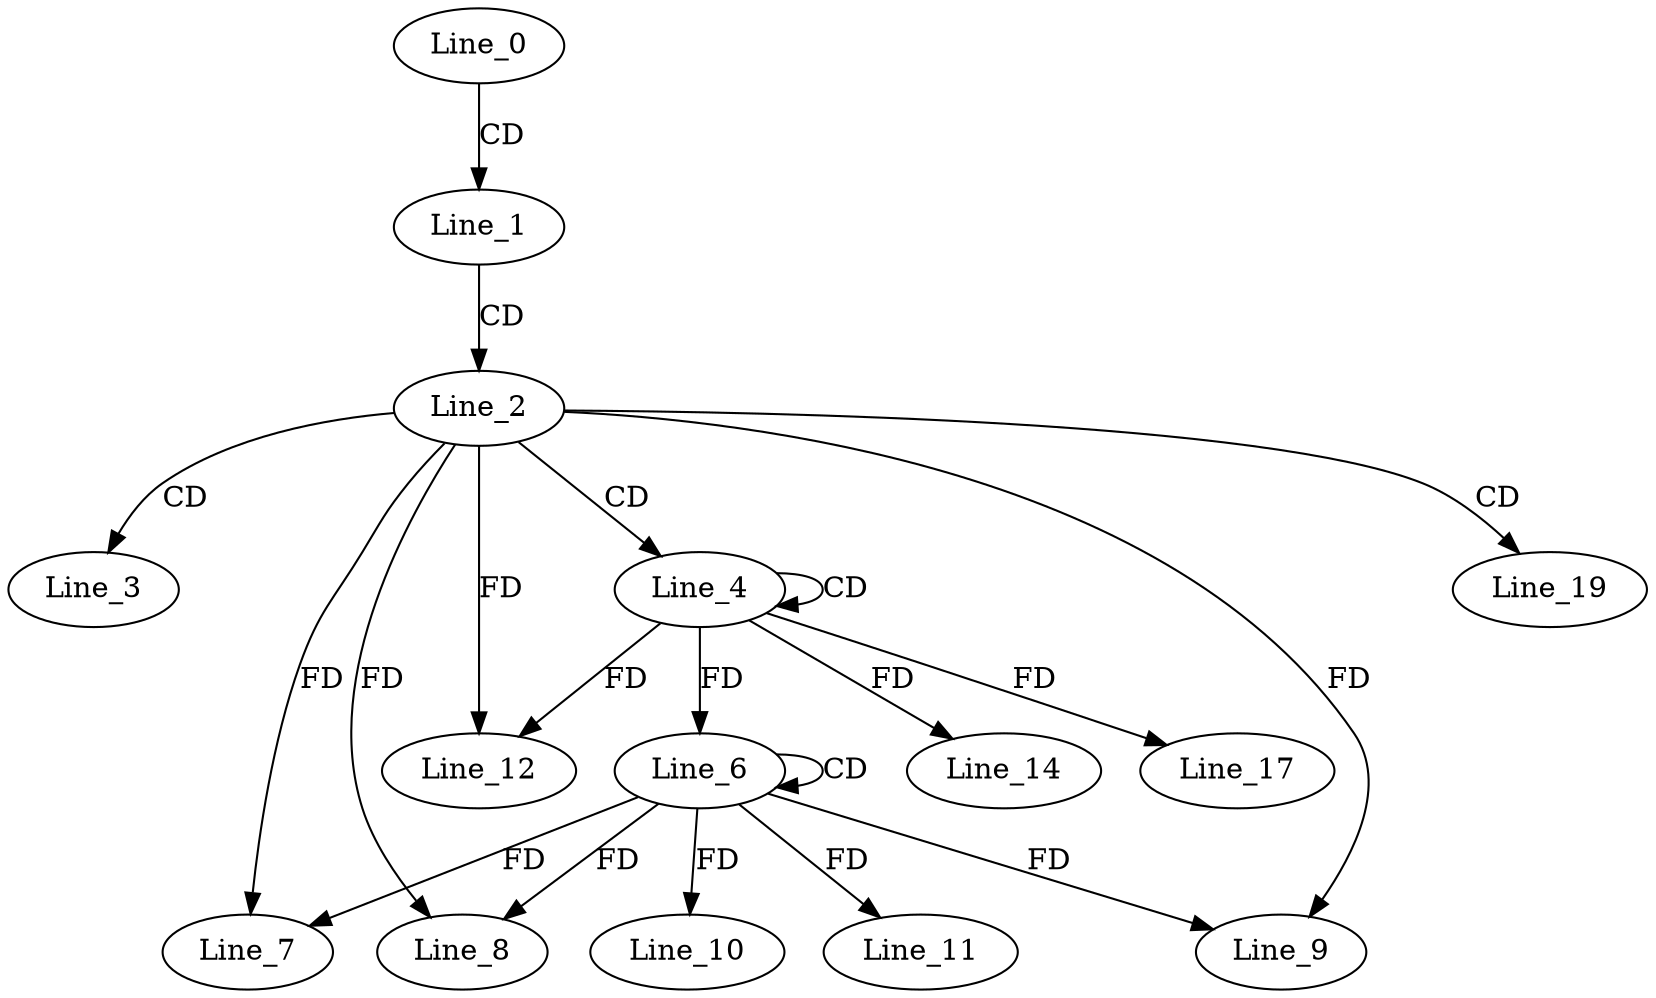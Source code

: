 digraph G {
  Line_0;
  Line_1;
  Line_2;
  Line_3;
  Line_4;
  Line_4;
  Line_6;
  Line_6;
  Line_7;
  Line_7;
  Line_8;
  Line_8;
  Line_9;
  Line_9;
  Line_10;
  Line_11;
  Line_12;
  Line_14;
  Line_17;
  Line_19;
  Line_0 -> Line_1 [ label="CD" ];
  Line_1 -> Line_2 [ label="CD" ];
  Line_2 -> Line_3 [ label="CD" ];
  Line_2 -> Line_4 [ label="CD" ];
  Line_4 -> Line_4 [ label="CD" ];
  Line_6 -> Line_6 [ label="CD" ];
  Line_4 -> Line_6 [ label="FD" ];
  Line_6 -> Line_7 [ label="FD" ];
  Line_2 -> Line_7 [ label="FD" ];
  Line_6 -> Line_8 [ label="FD" ];
  Line_2 -> Line_8 [ label="FD" ];
  Line_6 -> Line_9 [ label="FD" ];
  Line_2 -> Line_9 [ label="FD" ];
  Line_6 -> Line_10 [ label="FD" ];
  Line_6 -> Line_11 [ label="FD" ];
  Line_4 -> Line_12 [ label="FD" ];
  Line_2 -> Line_12 [ label="FD" ];
  Line_4 -> Line_14 [ label="FD" ];
  Line_4 -> Line_17 [ label="FD" ];
  Line_2 -> Line_19 [ label="CD" ];
}
